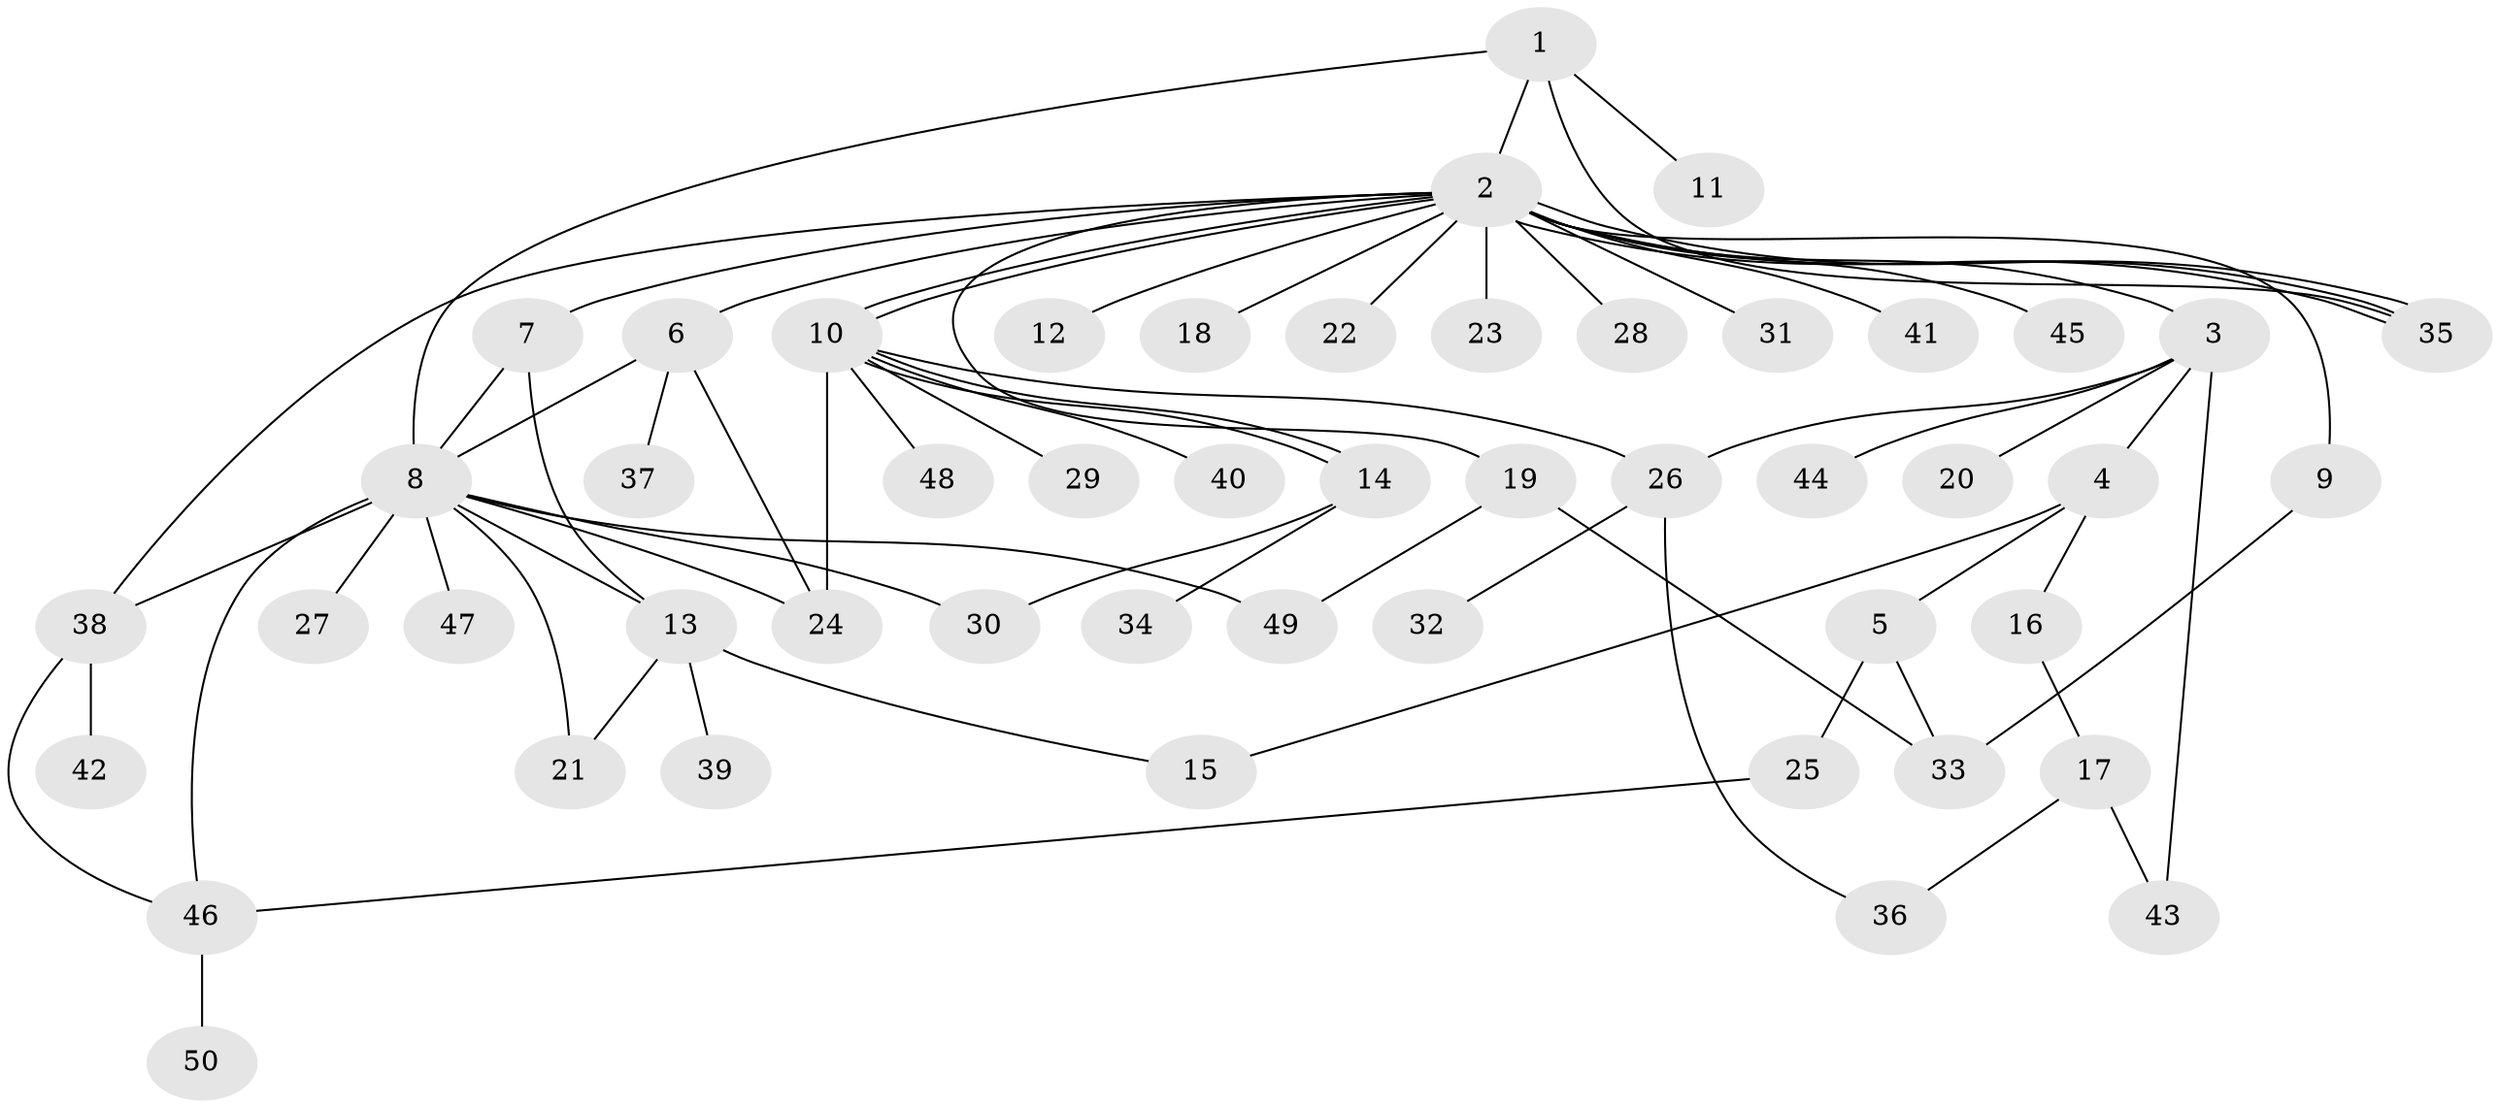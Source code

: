 // coarse degree distribution, {3: 0.19444444444444445, 23: 0.027777777777777776, 6: 0.027777777777777776, 5: 0.05555555555555555, 9: 0.027777777777777776, 1: 0.5277777777777778, 2: 0.05555555555555555, 4: 0.08333333333333333}
// Generated by graph-tools (version 1.1) at 2025/23/03/03/25 07:23:54]
// undirected, 50 vertices, 71 edges
graph export_dot {
graph [start="1"]
  node [color=gray90,style=filled];
  1;
  2;
  3;
  4;
  5;
  6;
  7;
  8;
  9;
  10;
  11;
  12;
  13;
  14;
  15;
  16;
  17;
  18;
  19;
  20;
  21;
  22;
  23;
  24;
  25;
  26;
  27;
  28;
  29;
  30;
  31;
  32;
  33;
  34;
  35;
  36;
  37;
  38;
  39;
  40;
  41;
  42;
  43;
  44;
  45;
  46;
  47;
  48;
  49;
  50;
  1 -- 2;
  1 -- 8;
  1 -- 11;
  1 -- 35;
  2 -- 3;
  2 -- 6;
  2 -- 7;
  2 -- 9;
  2 -- 10;
  2 -- 10;
  2 -- 12;
  2 -- 18;
  2 -- 19;
  2 -- 22;
  2 -- 23;
  2 -- 28;
  2 -- 31;
  2 -- 35;
  2 -- 35;
  2 -- 35;
  2 -- 38;
  2 -- 41;
  2 -- 45;
  3 -- 4;
  3 -- 20;
  3 -- 26;
  3 -- 43;
  3 -- 44;
  4 -- 5;
  4 -- 15;
  4 -- 16;
  5 -- 25;
  5 -- 33;
  6 -- 8;
  6 -- 24;
  6 -- 37;
  7 -- 8;
  7 -- 13;
  8 -- 13;
  8 -- 21;
  8 -- 24;
  8 -- 27;
  8 -- 30;
  8 -- 38;
  8 -- 46;
  8 -- 47;
  8 -- 49;
  9 -- 33;
  10 -- 14;
  10 -- 14;
  10 -- 24;
  10 -- 26;
  10 -- 29;
  10 -- 40;
  10 -- 48;
  13 -- 15;
  13 -- 21;
  13 -- 39;
  14 -- 30;
  14 -- 34;
  16 -- 17;
  17 -- 36;
  17 -- 43;
  19 -- 33;
  19 -- 49;
  25 -- 46;
  26 -- 32;
  26 -- 36;
  38 -- 42;
  38 -- 46;
  46 -- 50;
}

